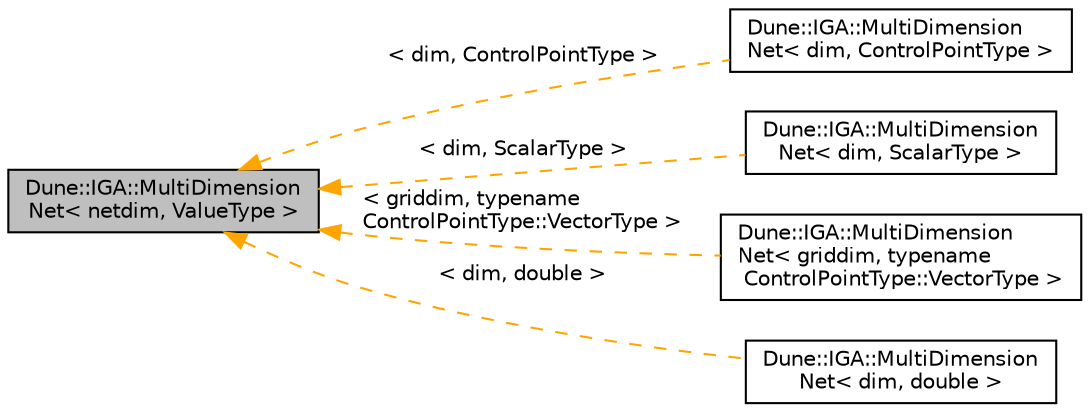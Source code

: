 digraph "Dune::IGA::MultiDimensionNet&lt; netdim, ValueType &gt;"
{
 // LATEX_PDF_SIZE
  edge [fontname="Helvetica",fontsize="10",labelfontname="Helvetica",labelfontsize="10"];
  node [fontname="Helvetica",fontsize="10",shape=record];
  rankdir="LR";
  Node1 [label="Dune::IGA::MultiDimension\lNet\< netdim, ValueType \>",height=0.2,width=0.4,color="black", fillcolor="grey75", style="filled", fontcolor="black",tooltip="class holds a n-dim net"];
  Node1 -> Node2 [dir="back",color="orange",fontsize="10",style="dashed",label=" \< dim, ControlPointType \>" ,fontname="Helvetica"];
  Node2 [label="Dune::IGA::MultiDimension\lNet\< dim, ControlPointType \>",height=0.2,width=0.4,color="black", fillcolor="white", style="filled",URL="$d0/d67/a01232.html",tooltip=" "];
  Node1 -> Node3 [dir="back",color="orange",fontsize="10",style="dashed",label=" \< dim, ScalarType \>" ,fontname="Helvetica"];
  Node3 [label="Dune::IGA::MultiDimension\lNet\< dim, ScalarType \>",height=0.2,width=0.4,color="black", fillcolor="white", style="filled",URL="$d0/d67/a01232.html",tooltip=" "];
  Node1 -> Node4 [dir="back",color="orange",fontsize="10",style="dashed",label=" \< griddim, typename\l ControlPointType::VectorType \>" ,fontname="Helvetica"];
  Node4 [label="Dune::IGA::MultiDimension\lNet\< griddim, typename\l ControlPointType::VectorType \>",height=0.2,width=0.4,color="black", fillcolor="white", style="filled",URL="$d0/d67/a01232.html",tooltip=" "];
  Node1 -> Node5 [dir="back",color="orange",fontsize="10",style="dashed",label=" \< dim, double \>" ,fontname="Helvetica"];
  Node5 [label="Dune::IGA::MultiDimension\lNet\< dim, double \>",height=0.2,width=0.4,color="black", fillcolor="white", style="filled",URL="$d0/d67/a01232.html",tooltip=" "];
}
